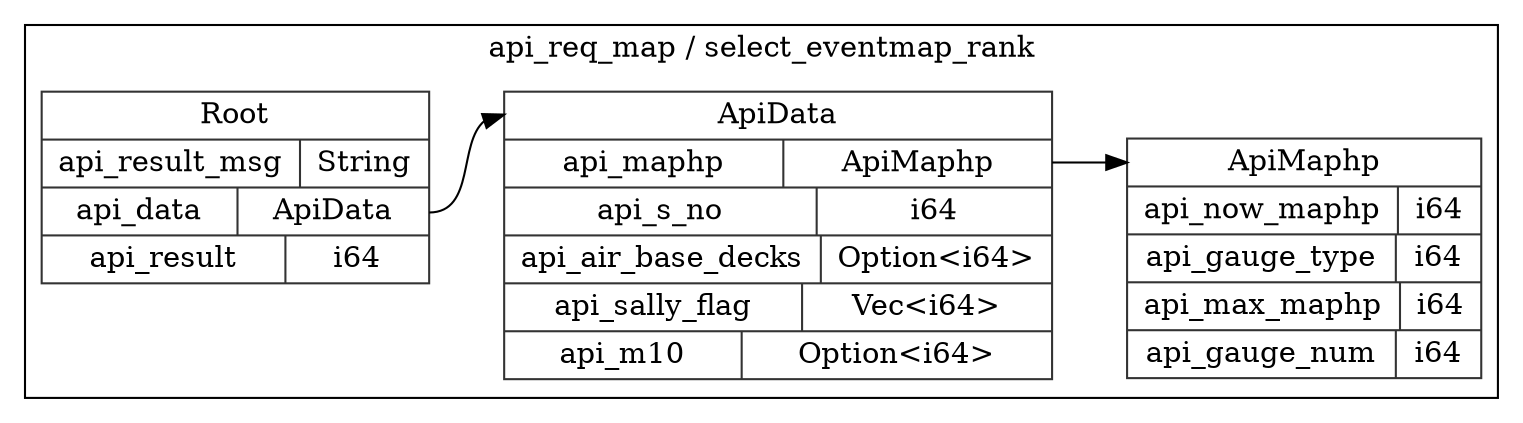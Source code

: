 digraph {
  rankdir=LR;
  subgraph cluster_0 {
    label="api_req_map / select_eventmap_rank";
    node [style="filled", color=white, style="solid", color=gray20];
    api_req_map__select_eventmap_rank__ApiMaphp [label="<ApiMaphp> ApiMaphp  | { api_now_maphp | <api_now_maphp> i64 } | { api_gauge_type | <api_gauge_type> i64 } | { api_max_maphp | <api_max_maphp> i64 } | { api_gauge_num | <api_gauge_num> i64 }", shape=record];
    api_req_map__select_eventmap_rank__Root [label="<Root> Root  | { api_result_msg | <api_result_msg> String } | { api_data | <api_data> ApiData } | { api_result | <api_result> i64 }", shape=record];
    api_req_map__select_eventmap_rank__ApiData;
    api_req_map__select_eventmap_rank__Root:api_data:e -> api_req_map__select_eventmap_rank__ApiData:ApiData:w;
    api_req_map__select_eventmap_rank__ApiData [label="<ApiData> ApiData  | { api_maphp | <api_maphp> ApiMaphp } | { api_s_no | <api_s_no> i64 } | { api_air_base_decks | <api_air_base_decks> Option\<i64\> } | { api_sally_flag | <api_sally_flag> Vec\<i64\> } | { api_m10 | <api_m10> Option\<i64\> }", shape=record];
    api_req_map__select_eventmap_rank__ApiData:api_maphp:e -> api_req_map__select_eventmap_rank__ApiMaphp:ApiMaphp:w;
  }
}
